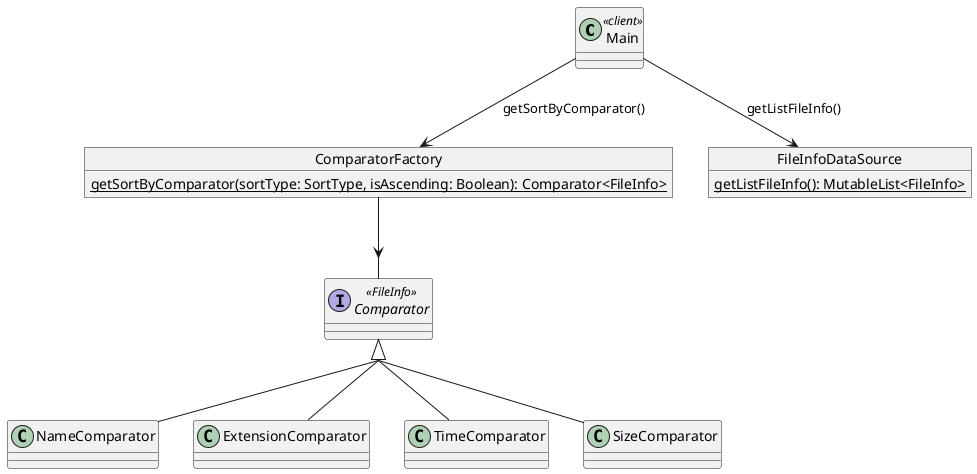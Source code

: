@startuml
class Main <<client>>
object ComparatorFactory {
    {static} {method} getSortByComparator(sortType: SortType, isAscending: Boolean): Comparator<FileInfo>
}
interface Comparator <<FileInfo>>
class NameComparator implements Comparator
class ExtensionComparator implements Comparator
class TimeComparator implements Comparator
class SizeComparator implements Comparator
object FileInfoDataSource {
    {static}{method} getListFileInfo(): MutableList<FileInfo>
}
skinparam groupInheritance 2
Main --> FileInfoDataSource : getListFileInfo()
Main --> ComparatorFactory : getSortByComparator()
ComparatorFactory --> Comparator
@enduml